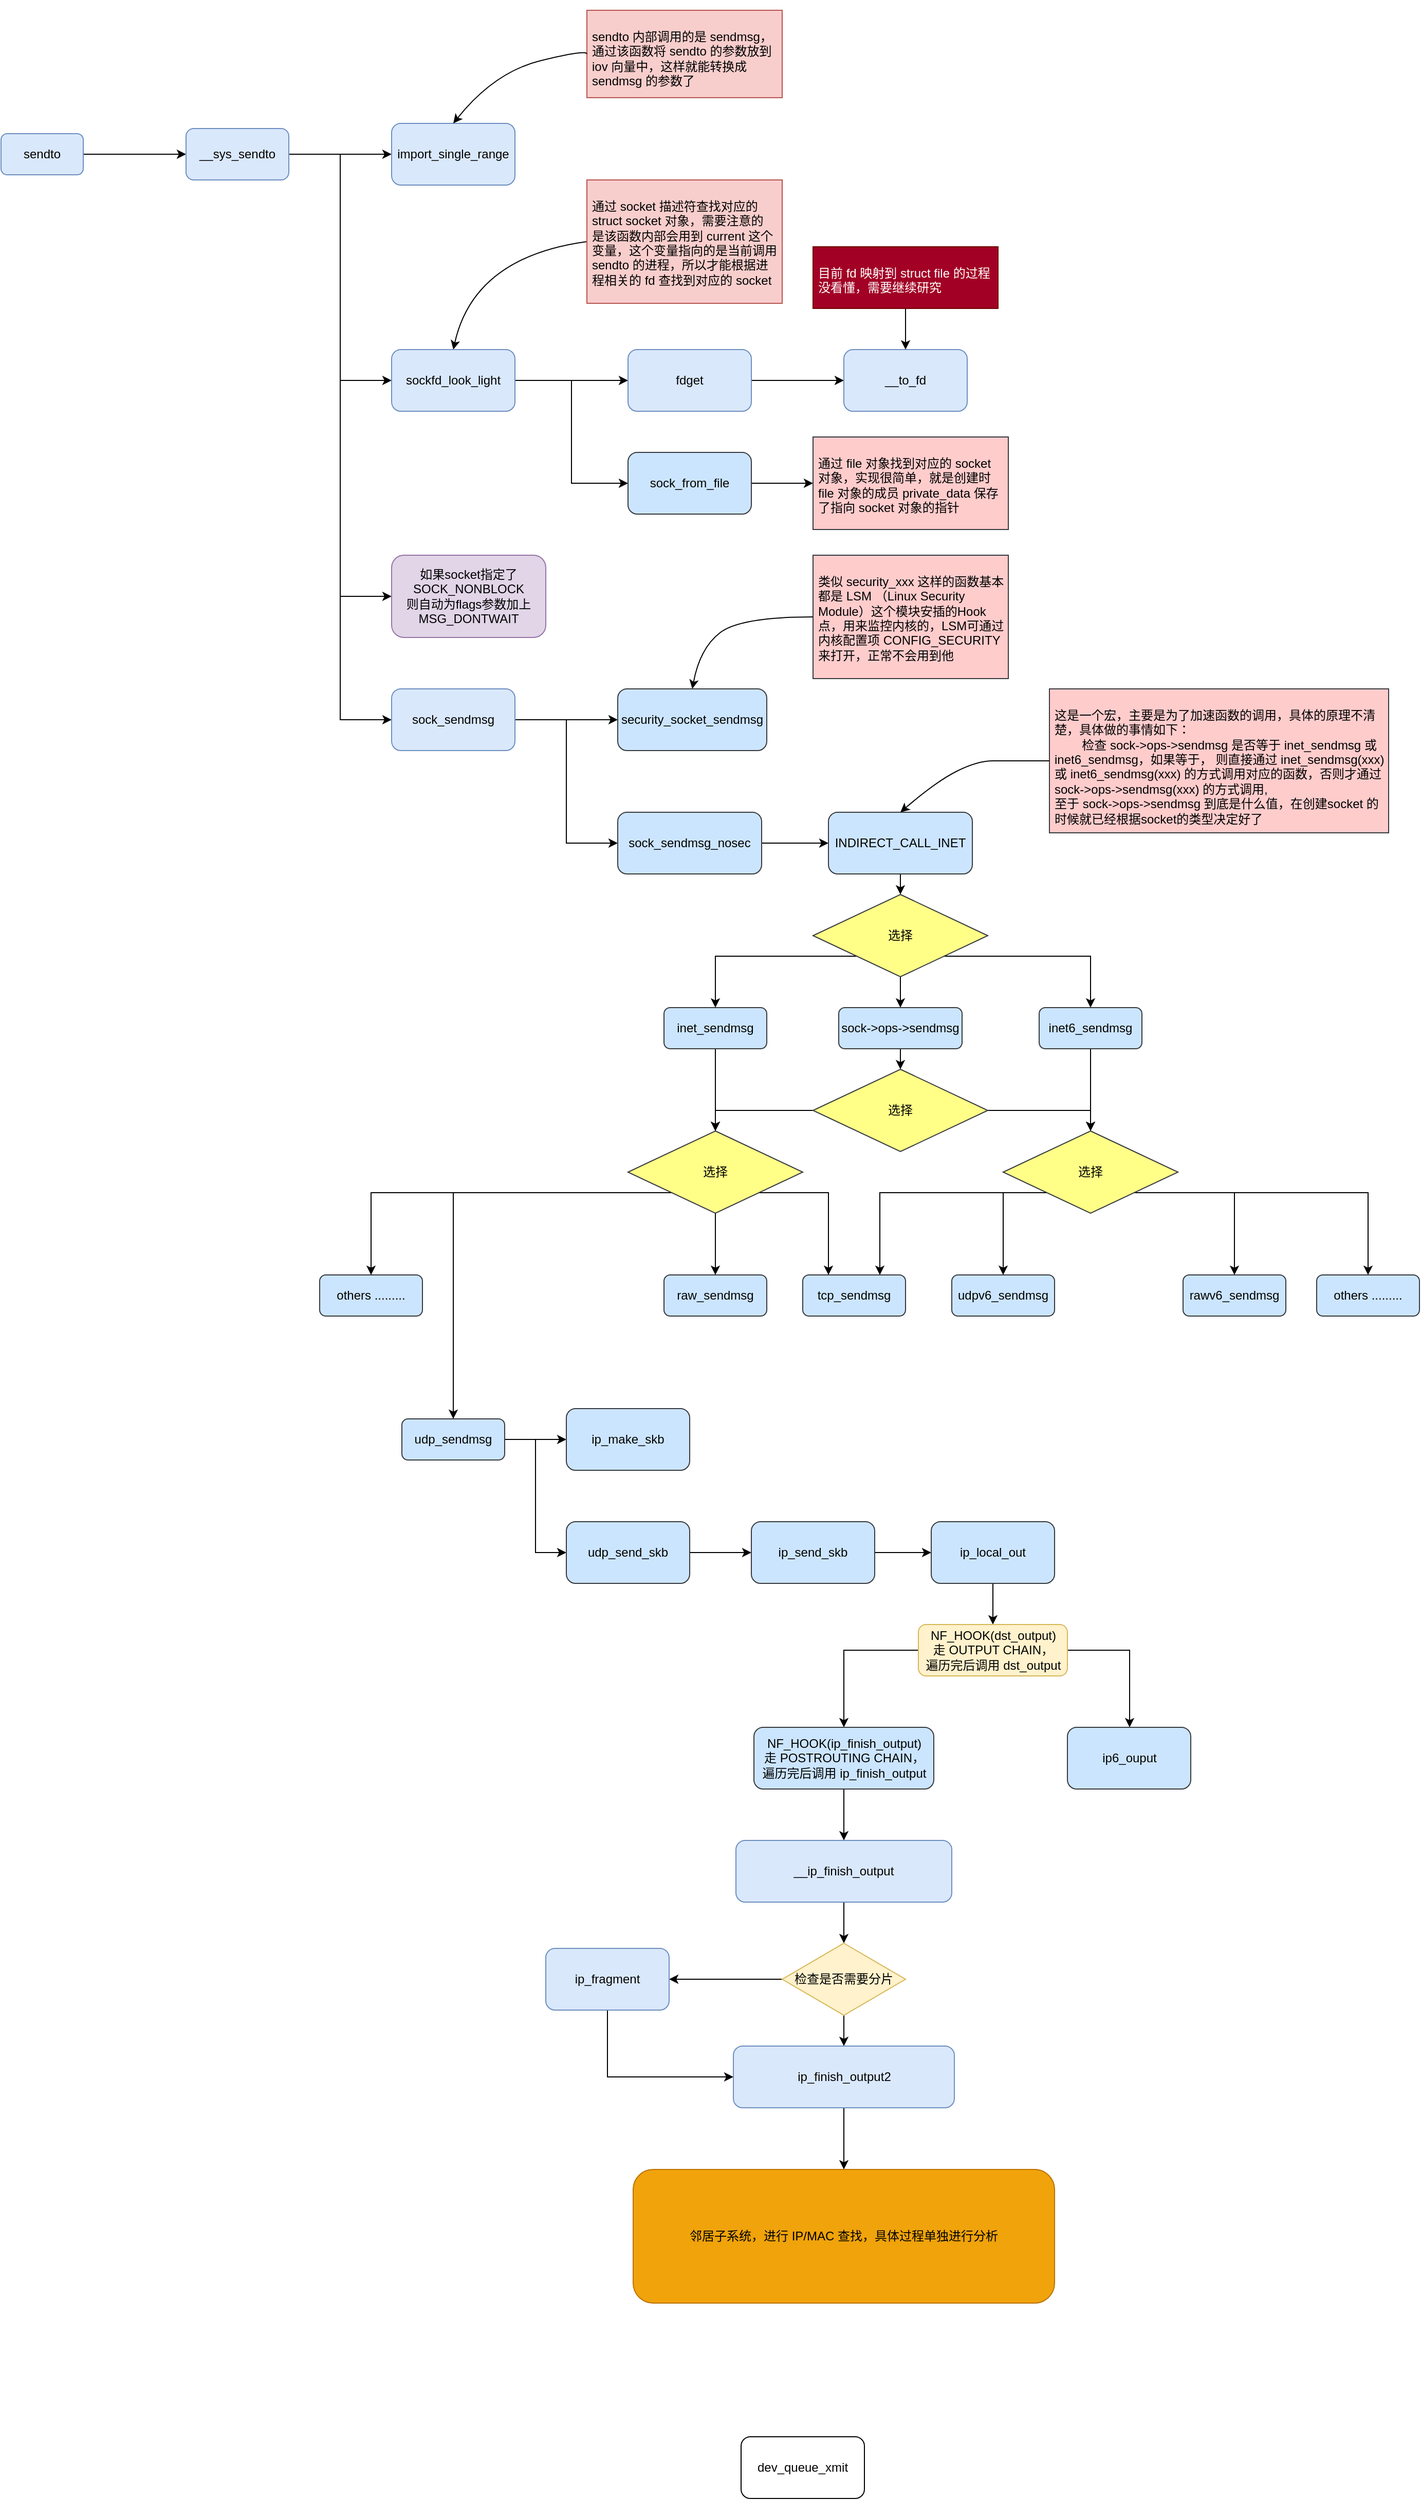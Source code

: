<mxfile version="20.2.3" type="github"><diagram name="Page-1" id="c7558073-3199-34d8-9f00-42111426c3f3"><mxGraphModel dx="2250" dy="1220" grid="1" gridSize="10" guides="1" tooltips="1" connect="1" arrows="1" fold="1" page="1" pageScale="1" pageWidth="1000000" pageHeight="1000000" background="none" math="0" shadow="0"><root><mxCell id="0"/><mxCell id="1" parent="0"/><mxCell id="OIHb-pHphOF08b00JLn6-105" style="edgeStyle=orthogonalEdgeStyle;rounded=0;orthogonalLoop=1;jettySize=auto;html=1;exitX=1;exitY=0.5;exitDx=0;exitDy=0;" edge="1" parent="1" source="OIHb-pHphOF08b00JLn6-96" target="OIHb-pHphOF08b00JLn6-97"><mxGeometry relative="1" as="geometry"/></mxCell><mxCell id="OIHb-pHphOF08b00JLn6-122" value="" style="curved=1;endArrow=classic;html=1;rounded=0;exitX=0;exitY=0.5;exitDx=0;exitDy=0;entryX=0.5;entryY=0;entryDx=0;entryDy=0;" edge="1" parent="1" source="OIHb-pHphOF08b00JLn6-117" target="OIHb-pHphOF08b00JLn6-107"><mxGeometry width="50" height="50" relative="1" as="geometry"><mxPoint x="590" y="300" as="sourcePoint"/><mxPoint x="540" y="350" as="targetPoint"/><Array as="points"><mxPoint x="500" y="280"/></Array></mxGeometry></mxCell><mxCell id="OIHb-pHphOF08b00JLn6-96" value="sendto" style="rounded=1;whiteSpace=wrap;html=1;fillColor=#dae8fc;strokeColor=#6c8ebf;" vertex="1" parent="1"><mxGeometry x="40" y="160" width="80" height="40" as="geometry"/></mxCell><mxCell id="OIHb-pHphOF08b00JLn6-109" style="edgeStyle=orthogonalEdgeStyle;rounded=0;orthogonalLoop=1;jettySize=auto;html=1;exitX=1;exitY=0.5;exitDx=0;exitDy=0;entryX=0;entryY=0.5;entryDx=0;entryDy=0;" edge="1" parent="1" source="OIHb-pHphOF08b00JLn6-97" target="OIHb-pHphOF08b00JLn6-100"><mxGeometry relative="1" as="geometry"/></mxCell><mxCell id="OIHb-pHphOF08b00JLn6-110" style="edgeStyle=orthogonalEdgeStyle;rounded=0;orthogonalLoop=1;jettySize=auto;html=1;exitX=1;exitY=0.5;exitDx=0;exitDy=0;entryX=0;entryY=0.5;entryDx=0;entryDy=0;" edge="1" parent="1" source="OIHb-pHphOF08b00JLn6-97" target="OIHb-pHphOF08b00JLn6-106"><mxGeometry relative="1" as="geometry"/></mxCell><mxCell id="OIHb-pHphOF08b00JLn6-111" style="edgeStyle=orthogonalEdgeStyle;rounded=0;orthogonalLoop=1;jettySize=auto;html=1;exitX=1;exitY=0.5;exitDx=0;exitDy=0;entryX=0;entryY=0.5;entryDx=0;entryDy=0;" edge="1" parent="1" source="OIHb-pHphOF08b00JLn6-97" target="OIHb-pHphOF08b00JLn6-107"><mxGeometry relative="1" as="geometry"/></mxCell><mxCell id="OIHb-pHphOF08b00JLn6-113" style="edgeStyle=orthogonalEdgeStyle;rounded=0;orthogonalLoop=1;jettySize=auto;html=1;exitX=1;exitY=0.5;exitDx=0;exitDy=0;entryX=0;entryY=0.5;entryDx=0;entryDy=0;" edge="1" parent="1" source="OIHb-pHphOF08b00JLn6-97" target="OIHb-pHphOF08b00JLn6-112"><mxGeometry relative="1" as="geometry"/></mxCell><mxCell id="OIHb-pHphOF08b00JLn6-97" value="__sys_sendto" style="rounded=1;whiteSpace=wrap;html=1;fillColor=#dae8fc;strokeColor=#6c8ebf;" vertex="1" parent="1"><mxGeometry x="220" y="155" width="100" height="50" as="geometry"/></mxCell><mxCell id="OIHb-pHphOF08b00JLn6-145" style="edgeStyle=orthogonalEdgeStyle;rounded=0;orthogonalLoop=1;jettySize=auto;html=1;exitX=1;exitY=0.5;exitDx=0;exitDy=0;entryX=0;entryY=0.5;entryDx=0;entryDy=0;" edge="1" parent="1" source="OIHb-pHphOF08b00JLn6-100" target="OIHb-pHphOF08b00JLn6-144"><mxGeometry relative="1" as="geometry"/></mxCell><mxCell id="OIHb-pHphOF08b00JLn6-147" style="edgeStyle=orthogonalEdgeStyle;rounded=0;orthogonalLoop=1;jettySize=auto;html=1;exitX=1;exitY=0.5;exitDx=0;exitDy=0;entryX=0;entryY=0.5;entryDx=0;entryDy=0;" edge="1" parent="1" source="OIHb-pHphOF08b00JLn6-100" target="OIHb-pHphOF08b00JLn6-146"><mxGeometry relative="1" as="geometry"/></mxCell><mxCell id="OIHb-pHphOF08b00JLn6-100" value="sock_sendmsg" style="rounded=1;whiteSpace=wrap;html=1;fillColor=#dae8fc;strokeColor=#6c8ebf;" vertex="1" parent="1"><mxGeometry x="420" y="700" width="120" height="60" as="geometry"/></mxCell><mxCell id="OIHb-pHphOF08b00JLn6-106" value="import_single_range" style="rounded=1;whiteSpace=wrap;html=1;fillColor=#dae8fc;strokeColor=#6c8ebf;" vertex="1" parent="1"><mxGeometry x="420" y="150" width="120" height="60" as="geometry"/></mxCell><mxCell id="OIHb-pHphOF08b00JLn6-130" style="edgeStyle=orthogonalEdgeStyle;rounded=0;orthogonalLoop=1;jettySize=auto;html=1;exitX=1;exitY=0.5;exitDx=0;exitDy=0;entryX=0;entryY=0.5;entryDx=0;entryDy=0;" edge="1" parent="1" source="OIHb-pHphOF08b00JLn6-107" target="OIHb-pHphOF08b00JLn6-127"><mxGeometry relative="1" as="geometry"/></mxCell><mxCell id="OIHb-pHphOF08b00JLn6-131" style="edgeStyle=orthogonalEdgeStyle;rounded=0;orthogonalLoop=1;jettySize=auto;html=1;exitX=1;exitY=0.5;exitDx=0;exitDy=0;entryX=0;entryY=0.5;entryDx=0;entryDy=0;" edge="1" parent="1" source="OIHb-pHphOF08b00JLn6-107" target="OIHb-pHphOF08b00JLn6-128"><mxGeometry relative="1" as="geometry"/></mxCell><mxCell id="OIHb-pHphOF08b00JLn6-107" value="sockfd_look_light" style="rounded=1;whiteSpace=wrap;html=1;fillColor=#dae8fc;strokeColor=#6c8ebf;" vertex="1" parent="1"><mxGeometry x="420" y="370" width="120" height="60" as="geometry"/></mxCell><mxCell id="OIHb-pHphOF08b00JLn6-112" value="&lt;div&gt;如果socket指定了 SOCK_NONBLOCK &lt;br&gt;&lt;/div&gt;&lt;div&gt;则自动为flags参数加上 MSG_DONTWAIT&lt;/div&gt;" style="rounded=1;whiteSpace=wrap;html=1;fillColor=#e1d5e7;strokeColor=#9673a6;" vertex="1" parent="1"><mxGeometry x="420" y="570" width="150" height="80" as="geometry"/></mxCell><mxCell id="OIHb-pHphOF08b00JLn6-117" value="&lt;div&gt;&lt;br&gt;&lt;/div&gt;&lt;div&gt;&lt;br&gt;&lt;/div&gt;&lt;div&gt;通过 socket 描述符查找对应的 struct socket 对象，需要注意的&lt;/div&gt;&lt;div&gt;是该函数内部会用到 current 这个&lt;/div&gt;&lt;div&gt;变量，这个变量指向的是当前调用&lt;/div&gt;&lt;div&gt;sendto 的进程，所以才能根据进程相关的 fd 查找到对应的 socket&lt;br&gt;&lt;/div&gt;" style="text;html=1;strokeColor=#b85450;fillColor=#f8cecc;spacing=5;spacingTop=-20;whiteSpace=wrap;overflow=hidden;rounded=0;" vertex="1" parent="1"><mxGeometry x="610" y="205" width="190" height="120" as="geometry"/></mxCell><mxCell id="OIHb-pHphOF08b00JLn6-125" value="&lt;div&gt;&lt;br&gt;&lt;/div&gt;&lt;div&gt;&lt;br&gt;&lt;/div&gt;&lt;div&gt;&lt;div&gt;sendto 内部调用的是 sendmsg，&lt;/div&gt;&lt;div&gt;通过该函数将 sendto 的参数放到&lt;/div&gt;&lt;div&gt;iov 向量中，这样就能转换成 sendmsg 的参数了&lt;/div&gt;&lt;/div&gt;" style="text;html=1;strokeColor=#b85450;fillColor=#f8cecc;spacing=5;spacingTop=-20;whiteSpace=wrap;overflow=hidden;rounded=0;" vertex="1" parent="1"><mxGeometry x="610" y="40" width="190" height="85" as="geometry"/></mxCell><mxCell id="OIHb-pHphOF08b00JLn6-126" value="" style="curved=1;endArrow=classic;html=1;rounded=0;entryX=0.5;entryY=0;entryDx=0;entryDy=0;exitX=0;exitY=0.5;exitDx=0;exitDy=0;" edge="1" parent="1" source="OIHb-pHphOF08b00JLn6-125" target="OIHb-pHphOF08b00JLn6-106"><mxGeometry width="50" height="50" relative="1" as="geometry"><mxPoint x="610" y="80" as="sourcePoint"/><mxPoint x="560" y="130" as="targetPoint"/><Array as="points"><mxPoint x="610" y="78"/><mxPoint x="520" y="100"/></Array></mxGeometry></mxCell><mxCell id="OIHb-pHphOF08b00JLn6-134" style="edgeStyle=orthogonalEdgeStyle;rounded=0;orthogonalLoop=1;jettySize=auto;html=1;exitX=1;exitY=0.5;exitDx=0;exitDy=0;entryX=0;entryY=0.5;entryDx=0;entryDy=0;" edge="1" parent="1" source="OIHb-pHphOF08b00JLn6-127" target="OIHb-pHphOF08b00JLn6-129"><mxGeometry relative="1" as="geometry"/></mxCell><mxCell id="OIHb-pHphOF08b00JLn6-127" value="fdget" style="rounded=1;whiteSpace=wrap;html=1;fillColor=#dae8fc;strokeColor=#6c8ebf;" vertex="1" parent="1"><mxGeometry x="650" y="370" width="120" height="60" as="geometry"/></mxCell><mxCell id="OIHb-pHphOF08b00JLn6-142" style="edgeStyle=orthogonalEdgeStyle;rounded=0;orthogonalLoop=1;jettySize=auto;html=1;exitX=1;exitY=0.5;exitDx=0;exitDy=0;" edge="1" parent="1" source="OIHb-pHphOF08b00JLn6-128" target="OIHb-pHphOF08b00JLn6-141"><mxGeometry relative="1" as="geometry"/></mxCell><mxCell id="OIHb-pHphOF08b00JLn6-128" value="sock_from_file" style="rounded=1;whiteSpace=wrap;html=1;fillColor=#cce5ff;strokeColor=#36393d;" vertex="1" parent="1"><mxGeometry x="650" y="470" width="120" height="60" as="geometry"/></mxCell><mxCell id="OIHb-pHphOF08b00JLn6-129" value="__to_fd" style="rounded=1;whiteSpace=wrap;html=1;fillColor=#dae8fc;strokeColor=#6c8ebf;" vertex="1" parent="1"><mxGeometry x="860" y="370" width="120" height="60" as="geometry"/></mxCell><mxCell id="OIHb-pHphOF08b00JLn6-138" style="edgeStyle=orthogonalEdgeStyle;rounded=0;orthogonalLoop=1;jettySize=auto;html=1;exitX=0.5;exitY=1;exitDx=0;exitDy=0;entryX=0.5;entryY=0;entryDx=0;entryDy=0;" edge="1" parent="1" source="OIHb-pHphOF08b00JLn6-136" target="OIHb-pHphOF08b00JLn6-129"><mxGeometry relative="1" as="geometry"/></mxCell><mxCell id="OIHb-pHphOF08b00JLn6-136" value="&lt;div&gt;&lt;br&gt;&lt;/div&gt;&lt;div&gt;&lt;br&gt;&lt;/div&gt;&lt;div&gt;目前 fd 映射到 struct file 的过程&lt;/div&gt;&lt;div&gt;没看懂，需要继续研究&lt;br&gt;&lt;/div&gt;" style="text;html=1;strokeColor=#6F0000;fillColor=#a20025;spacing=5;spacingTop=-20;whiteSpace=wrap;overflow=hidden;rounded=0;fontColor=#ffffff;" vertex="1" parent="1"><mxGeometry x="830" y="270" width="180" height="60" as="geometry"/></mxCell><mxCell id="OIHb-pHphOF08b00JLn6-141" value="&lt;div&gt;&lt;br&gt;&lt;/div&gt;&lt;div&gt;&lt;br&gt;&lt;/div&gt;&lt;div&gt;通过 file 对象找到对应的 socket&lt;/div&gt;&lt;div&gt;对象，实现很简单，就是创建时&lt;/div&gt;&lt;div&gt;file 对象的成员 private_data 保存了指向 socket 对象的指针&lt;br&gt;&lt;/div&gt;" style="text;html=1;strokeColor=#36393d;fillColor=#ffcccc;spacing=5;spacingTop=-20;whiteSpace=wrap;overflow=hidden;rounded=0;" vertex="1" parent="1"><mxGeometry x="830" y="455" width="190" height="90" as="geometry"/></mxCell><mxCell id="OIHb-pHphOF08b00JLn6-144" value="security_socket_sendmsg" style="rounded=1;whiteSpace=wrap;html=1;fillColor=#cce5ff;strokeColor=#36393d;" vertex="1" parent="1"><mxGeometry x="640" y="700" width="145" height="60" as="geometry"/></mxCell><mxCell id="OIHb-pHphOF08b00JLn6-154" style="edgeStyle=orthogonalEdgeStyle;rounded=0;orthogonalLoop=1;jettySize=auto;html=1;exitX=1;exitY=0.5;exitDx=0;exitDy=0;" edge="1" parent="1" source="OIHb-pHphOF08b00JLn6-146" target="OIHb-pHphOF08b00JLn6-151"><mxGeometry relative="1" as="geometry"/></mxCell><mxCell id="OIHb-pHphOF08b00JLn6-146" value="sock_sendmsg_nosec" style="rounded=1;whiteSpace=wrap;html=1;fillColor=#cce5ff;strokeColor=#36393d;" vertex="1" parent="1"><mxGeometry x="640" y="820" width="140" height="60" as="geometry"/></mxCell><mxCell id="OIHb-pHphOF08b00JLn6-148" value="&lt;div&gt;&lt;br&gt;&lt;/div&gt;&lt;div&gt;&lt;br&gt;&lt;/div&gt;&lt;div&gt;类似 security_xxx 这样的函数基本&lt;/div&gt;&lt;div&gt;都是 LSM （Linux Security Module）这个模块安插的Hook点，用来监控内核的，LSM可通过内核配置项 CONFIG_SECURITY 来打开，正常不会用到他&lt;br&gt;&lt;/div&gt;" style="text;html=1;strokeColor=#36393d;fillColor=#ffcccc;spacing=5;spacingTop=-20;whiteSpace=wrap;overflow=hidden;rounded=0;" vertex="1" parent="1"><mxGeometry x="830" y="570" width="190" height="120" as="geometry"/></mxCell><mxCell id="OIHb-pHphOF08b00JLn6-149" value="" style="curved=1;endArrow=classic;html=1;rounded=0;exitX=0;exitY=0.5;exitDx=0;exitDy=0;entryX=0.5;entryY=0;entryDx=0;entryDy=0;" edge="1" parent="1" source="OIHb-pHphOF08b00JLn6-148" target="OIHb-pHphOF08b00JLn6-144"><mxGeometry width="50" height="50" relative="1" as="geometry"><mxPoint x="800" y="620" as="sourcePoint"/><mxPoint x="750" y="670" as="targetPoint"/><Array as="points"><mxPoint x="760" y="630"/><mxPoint x="720" y="660"/></Array></mxGeometry></mxCell><mxCell id="OIHb-pHphOF08b00JLn6-162" style="edgeStyle=orthogonalEdgeStyle;rounded=0;orthogonalLoop=1;jettySize=auto;html=1;exitX=0.5;exitY=1;exitDx=0;exitDy=0;entryX=0.5;entryY=0;entryDx=0;entryDy=0;" edge="1" parent="1" source="OIHb-pHphOF08b00JLn6-151" target="OIHb-pHphOF08b00JLn6-156"><mxGeometry relative="1" as="geometry"/></mxCell><mxCell id="OIHb-pHphOF08b00JLn6-151" value="INDIRECT_CALL_INET" style="rounded=1;whiteSpace=wrap;html=1;fillColor=#cce5ff;strokeColor=#36393d;" vertex="1" parent="1"><mxGeometry x="845" y="820" width="140" height="60" as="geometry"/></mxCell><mxCell id="OIHb-pHphOF08b00JLn6-152" value="&lt;div&gt;&lt;br&gt;&lt;/div&gt;&lt;div&gt;&lt;br&gt;&lt;/div&gt;&lt;div&gt;这是一个宏，主要是为了加速函数的调用，具体的原理不清楚，具体做的事情如下：&lt;/div&gt;&lt;div&gt;&lt;span style=&quot;white-space: pre;&quot;&gt;&#9;&lt;/span&gt;检查 sock-&amp;gt;ops-&amp;gt;sendmsg 是否等于 inet_sendmsg 或 inet6_sendmsg，如果等于， 则直接通过 inet_sendmsg(xxx) 或 inet6_sendmsg(xxx) 的方式调用对应的函数，否则才通过 sock-&amp;gt;ops-&amp;gt;sendmsg(xxx) 的方式调用,&lt;/div&gt;&lt;div&gt;至于 sock-&amp;gt;ops-&amp;gt;sendmsg 到底是什么值，在创建socket 的时候就已经根据socket的类型决定好了&lt;/div&gt;" style="text;html=1;strokeColor=#36393d;fillColor=#ffcccc;spacing=5;spacingTop=-20;whiteSpace=wrap;overflow=hidden;rounded=0;" vertex="1" parent="1"><mxGeometry x="1060" y="700" width="330" height="140" as="geometry"/></mxCell><mxCell id="OIHb-pHphOF08b00JLn6-153" value="" style="curved=1;endArrow=classic;html=1;rounded=0;entryX=0.5;entryY=0;entryDx=0;entryDy=0;exitX=0;exitY=0.5;exitDx=0;exitDy=0;" edge="1" parent="1" source="OIHb-pHphOF08b00JLn6-152" target="OIHb-pHphOF08b00JLn6-151"><mxGeometry width="50" height="50" relative="1" as="geometry"><mxPoint x="1000" y="750" as="sourcePoint"/><mxPoint x="950" y="800" as="targetPoint"/><Array as="points"><mxPoint x="1020" y="770"/><mxPoint x="990" y="770"/><mxPoint x="950" y="790"/></Array></mxGeometry></mxCell><mxCell id="OIHb-pHphOF08b00JLn6-191" style="edgeStyle=orthogonalEdgeStyle;rounded=0;orthogonalLoop=1;jettySize=auto;html=1;exitX=0.5;exitY=1;exitDx=0;exitDy=0;" edge="1" parent="1" source="OIHb-pHphOF08b00JLn6-155"><mxGeometry relative="1" as="geometry"><mxPoint x="735" y="1130" as="targetPoint"/></mxGeometry></mxCell><mxCell id="OIHb-pHphOF08b00JLn6-155" value="inet_sendmsg" style="rounded=1;whiteSpace=wrap;html=1;fillColor=#cce5ff;strokeColor=#36393d;" vertex="1" parent="1"><mxGeometry x="685" y="1010" width="100" height="40" as="geometry"/></mxCell><mxCell id="OIHb-pHphOF08b00JLn6-159" style="edgeStyle=orthogonalEdgeStyle;rounded=0;orthogonalLoop=1;jettySize=auto;html=1;exitX=0;exitY=1;exitDx=0;exitDy=0;entryX=0.5;entryY=0;entryDx=0;entryDy=0;" edge="1" parent="1" source="OIHb-pHphOF08b00JLn6-156" target="OIHb-pHphOF08b00JLn6-155"><mxGeometry relative="1" as="geometry"/></mxCell><mxCell id="OIHb-pHphOF08b00JLn6-185" style="edgeStyle=orthogonalEdgeStyle;rounded=0;orthogonalLoop=1;jettySize=auto;html=1;exitX=0.5;exitY=1;exitDx=0;exitDy=0;entryX=0.5;entryY=0;entryDx=0;entryDy=0;" edge="1" parent="1" source="OIHb-pHphOF08b00JLn6-156" target="OIHb-pHphOF08b00JLn6-158"><mxGeometry relative="1" as="geometry"/></mxCell><mxCell id="OIHb-pHphOF08b00JLn6-187" style="edgeStyle=orthogonalEdgeStyle;rounded=0;orthogonalLoop=1;jettySize=auto;html=1;exitX=1;exitY=1;exitDx=0;exitDy=0;entryX=0.5;entryY=0;entryDx=0;entryDy=0;" edge="1" parent="1" source="OIHb-pHphOF08b00JLn6-156" target="OIHb-pHphOF08b00JLn6-157"><mxGeometry relative="1" as="geometry"/></mxCell><mxCell id="OIHb-pHphOF08b00JLn6-156" value="选择" style="rhombus;whiteSpace=wrap;html=1;fillColor=#ffff88;strokeColor=#36393d;" vertex="1" parent="1"><mxGeometry x="830" y="900" width="170" height="80" as="geometry"/></mxCell><mxCell id="OIHb-pHphOF08b00JLn6-192" style="edgeStyle=orthogonalEdgeStyle;rounded=0;orthogonalLoop=1;jettySize=auto;html=1;exitX=0.5;exitY=1;exitDx=0;exitDy=0;entryX=0.5;entryY=0;entryDx=0;entryDy=0;" edge="1" parent="1" source="OIHb-pHphOF08b00JLn6-157" target="OIHb-pHphOF08b00JLn6-190"><mxGeometry relative="1" as="geometry"/></mxCell><mxCell id="OIHb-pHphOF08b00JLn6-157" value="inet6_sendmsg" style="rounded=1;whiteSpace=wrap;html=1;fillColor=#cce5ff;strokeColor=#36393d;" vertex="1" parent="1"><mxGeometry x="1050" y="1010" width="100" height="40" as="geometry"/></mxCell><mxCell id="OIHb-pHphOF08b00JLn6-188" style="edgeStyle=orthogonalEdgeStyle;rounded=0;orthogonalLoop=1;jettySize=auto;html=1;exitX=0.5;exitY=1;exitDx=0;exitDy=0;entryX=0.5;entryY=0;entryDx=0;entryDy=0;" edge="1" parent="1" source="OIHb-pHphOF08b00JLn6-158" target="OIHb-pHphOF08b00JLn6-184"><mxGeometry relative="1" as="geometry"/></mxCell><mxCell id="OIHb-pHphOF08b00JLn6-158" value="sock-&amp;gt;ops-&amp;gt;sendmsg" style="rounded=1;whiteSpace=wrap;html=1;fillColor=#cce5ff;strokeColor=#36393d;" vertex="1" parent="1"><mxGeometry x="855" y="1010" width="120" height="40" as="geometry"/></mxCell><mxCell id="OIHb-pHphOF08b00JLn6-201" style="edgeStyle=elbowEdgeStyle;rounded=0;orthogonalLoop=1;jettySize=auto;html=1;exitX=1;exitY=0.5;exitDx=0;exitDy=0;" edge="1" parent="1" source="OIHb-pHphOF08b00JLn6-164" target="OIHb-pHphOF08b00JLn6-198"><mxGeometry relative="1" as="geometry"/></mxCell><mxCell id="OIHb-pHphOF08b00JLn6-202" style="edgeStyle=elbowEdgeStyle;rounded=0;orthogonalLoop=1;jettySize=auto;html=1;exitX=1;exitY=0.5;exitDx=0;exitDy=0;entryX=0;entryY=0.5;entryDx=0;entryDy=0;" edge="1" parent="1" source="OIHb-pHphOF08b00JLn6-164" target="OIHb-pHphOF08b00JLn6-199"><mxGeometry relative="1" as="geometry"/></mxCell><mxCell id="OIHb-pHphOF08b00JLn6-164" value="udp_sendmsg" style="rounded=1;whiteSpace=wrap;html=1;fillColor=#cce5ff;strokeColor=#36393d;" vertex="1" parent="1"><mxGeometry x="430" y="1410" width="100" height="40" as="geometry"/></mxCell><mxCell id="OIHb-pHphOF08b00JLn6-165" value="udpv6_sendmsg" style="rounded=1;whiteSpace=wrap;html=1;fillColor=#cce5ff;strokeColor=#36393d;" vertex="1" parent="1"><mxGeometry x="965" y="1270" width="100" height="40" as="geometry"/></mxCell><mxCell id="OIHb-pHphOF08b00JLn6-166" value="tcp_sendmsg" style="rounded=1;whiteSpace=wrap;html=1;fillColor=#cce5ff;strokeColor=#36393d;" vertex="1" parent="1"><mxGeometry x="820" y="1270" width="100" height="40" as="geometry"/></mxCell><mxCell id="OIHb-pHphOF08b00JLn6-170" value="raw_sendmsg" style="rounded=1;whiteSpace=wrap;html=1;fillColor=#cce5ff;strokeColor=#36393d;" vertex="1" parent="1"><mxGeometry x="685" y="1270" width="100" height="40" as="geometry"/></mxCell><mxCell id="OIHb-pHphOF08b00JLn6-171" value="rawv6_sendmsg" style="rounded=1;whiteSpace=wrap;html=1;fillColor=#cce5ff;strokeColor=#36393d;" vertex="1" parent="1"><mxGeometry x="1190" y="1270" width="100" height="40" as="geometry"/></mxCell><mxCell id="OIHb-pHphOF08b00JLn6-172" value="others ........." style="rounded=1;whiteSpace=wrap;html=1;fillColor=#cce5ff;strokeColor=#36393d;" vertex="1" parent="1"><mxGeometry x="350" y="1270" width="100" height="40" as="geometry"/></mxCell><mxCell id="OIHb-pHphOF08b00JLn6-179" style="edgeStyle=orthogonalEdgeStyle;rounded=0;orthogonalLoop=1;jettySize=auto;html=1;exitX=0;exitY=1;exitDx=0;exitDy=0;entryX=0.5;entryY=0;entryDx=0;entryDy=0;" edge="1" parent="1" source="OIHb-pHphOF08b00JLn6-174" target="OIHb-pHphOF08b00JLn6-164"><mxGeometry relative="1" as="geometry"/></mxCell><mxCell id="OIHb-pHphOF08b00JLn6-180" style="edgeStyle=orthogonalEdgeStyle;rounded=0;orthogonalLoop=1;jettySize=auto;html=1;exitX=0.5;exitY=1;exitDx=0;exitDy=0;entryX=0.5;entryY=0;entryDx=0;entryDy=0;" edge="1" parent="1" source="OIHb-pHphOF08b00JLn6-174" target="OIHb-pHphOF08b00JLn6-170"><mxGeometry relative="1" as="geometry"/></mxCell><mxCell id="OIHb-pHphOF08b00JLn6-181" style="edgeStyle=orthogonalEdgeStyle;rounded=0;orthogonalLoop=1;jettySize=auto;html=1;exitX=1;exitY=1;exitDx=0;exitDy=0;entryX=0.25;entryY=0;entryDx=0;entryDy=0;" edge="1" parent="1" source="OIHb-pHphOF08b00JLn6-174" target="OIHb-pHphOF08b00JLn6-166"><mxGeometry relative="1" as="geometry"><Array as="points"><mxPoint x="845" y="1190"/></Array></mxGeometry></mxCell><mxCell id="OIHb-pHphOF08b00JLn6-183" style="edgeStyle=orthogonalEdgeStyle;rounded=0;orthogonalLoop=1;jettySize=auto;html=1;exitX=0;exitY=1;exitDx=0;exitDy=0;entryX=0.5;entryY=0;entryDx=0;entryDy=0;" edge="1" parent="1" source="OIHb-pHphOF08b00JLn6-174" target="OIHb-pHphOF08b00JLn6-172"><mxGeometry relative="1" as="geometry"/></mxCell><mxCell id="OIHb-pHphOF08b00JLn6-174" value="选择" style="rhombus;whiteSpace=wrap;html=1;fillColor=#ffff88;strokeColor=#36393d;" vertex="1" parent="1"><mxGeometry x="650" y="1130" width="170" height="80" as="geometry"/></mxCell><mxCell id="OIHb-pHphOF08b00JLn6-182" value="others ........." style="rounded=1;whiteSpace=wrap;html=1;fillColor=#cce5ff;strokeColor=#36393d;" vertex="1" parent="1"><mxGeometry x="1320" y="1270" width="100" height="40" as="geometry"/></mxCell><mxCell id="OIHb-pHphOF08b00JLn6-189" style="edgeStyle=orthogonalEdgeStyle;rounded=0;orthogonalLoop=1;jettySize=auto;html=1;exitX=0;exitY=0.5;exitDx=0;exitDy=0;entryX=0.5;entryY=0;entryDx=0;entryDy=0;" edge="1" parent="1" source="OIHb-pHphOF08b00JLn6-184" target="OIHb-pHphOF08b00JLn6-174"><mxGeometry relative="1" as="geometry"/></mxCell><mxCell id="OIHb-pHphOF08b00JLn6-193" style="edgeStyle=orthogonalEdgeStyle;rounded=0;orthogonalLoop=1;jettySize=auto;html=1;exitX=1;exitY=0.5;exitDx=0;exitDy=0;entryX=0.5;entryY=0;entryDx=0;entryDy=0;" edge="1" parent="1" source="OIHb-pHphOF08b00JLn6-184" target="OIHb-pHphOF08b00JLn6-190"><mxGeometry relative="1" as="geometry"/></mxCell><mxCell id="OIHb-pHphOF08b00JLn6-184" value="选择" style="rhombus;whiteSpace=wrap;html=1;fillColor=#ffff88;strokeColor=#36393d;" vertex="1" parent="1"><mxGeometry x="830" y="1070" width="170" height="80" as="geometry"/></mxCell><mxCell id="OIHb-pHphOF08b00JLn6-194" style="edgeStyle=orthogonalEdgeStyle;rounded=0;orthogonalLoop=1;jettySize=auto;html=1;exitX=0;exitY=1;exitDx=0;exitDy=0;entryX=0.75;entryY=0;entryDx=0;entryDy=0;" edge="1" parent="1" source="OIHb-pHphOF08b00JLn6-190" target="OIHb-pHphOF08b00JLn6-166"><mxGeometry relative="1" as="geometry"/></mxCell><mxCell id="OIHb-pHphOF08b00JLn6-195" style="edgeStyle=orthogonalEdgeStyle;rounded=0;orthogonalLoop=1;jettySize=auto;html=1;exitX=0;exitY=1;exitDx=0;exitDy=0;entryX=0.5;entryY=0;entryDx=0;entryDy=0;" edge="1" parent="1" source="OIHb-pHphOF08b00JLn6-190" target="OIHb-pHphOF08b00JLn6-165"><mxGeometry relative="1" as="geometry"><Array as="points"><mxPoint x="1015" y="1190"/></Array></mxGeometry></mxCell><mxCell id="OIHb-pHphOF08b00JLn6-196" style="edgeStyle=orthogonalEdgeStyle;rounded=0;orthogonalLoop=1;jettySize=auto;html=1;exitX=1;exitY=1;exitDx=0;exitDy=0;entryX=0.5;entryY=0;entryDx=0;entryDy=0;" edge="1" parent="1" source="OIHb-pHphOF08b00JLn6-190" target="OIHb-pHphOF08b00JLn6-171"><mxGeometry relative="1" as="geometry"/></mxCell><mxCell id="OIHb-pHphOF08b00JLn6-197" style="edgeStyle=orthogonalEdgeStyle;rounded=0;orthogonalLoop=1;jettySize=auto;html=1;exitX=1;exitY=1;exitDx=0;exitDy=0;entryX=0.5;entryY=0;entryDx=0;entryDy=0;" edge="1" parent="1" source="OIHb-pHphOF08b00JLn6-190" target="OIHb-pHphOF08b00JLn6-182"><mxGeometry relative="1" as="geometry"/></mxCell><mxCell id="OIHb-pHphOF08b00JLn6-190" value="选择" style="rhombus;whiteSpace=wrap;html=1;fillColor=#ffff88;strokeColor=#36393d;" vertex="1" parent="1"><mxGeometry x="1015" y="1130" width="170" height="80" as="geometry"/></mxCell><mxCell id="OIHb-pHphOF08b00JLn6-198" value="ip_make_skb" style="rounded=1;whiteSpace=wrap;html=1;fillColor=#cce5ff;strokeColor=#36393d;" vertex="1" parent="1"><mxGeometry x="590" y="1400" width="120" height="60" as="geometry"/></mxCell><mxCell id="OIHb-pHphOF08b00JLn6-204" style="edgeStyle=elbowEdgeStyle;rounded=0;orthogonalLoop=1;jettySize=auto;html=1;exitX=1;exitY=0.5;exitDx=0;exitDy=0;entryX=0;entryY=0.5;entryDx=0;entryDy=0;" edge="1" parent="1" source="OIHb-pHphOF08b00JLn6-199" target="OIHb-pHphOF08b00JLn6-203"><mxGeometry relative="1" as="geometry"/></mxCell><mxCell id="OIHb-pHphOF08b00JLn6-199" value="udp_send_skb" style="rounded=1;whiteSpace=wrap;html=1;fillColor=#cce5ff;strokeColor=#36393d;" vertex="1" parent="1"><mxGeometry x="590" y="1510" width="120" height="60" as="geometry"/></mxCell><mxCell id="OIHb-pHphOF08b00JLn6-208" style="edgeStyle=elbowEdgeStyle;rounded=0;orthogonalLoop=1;jettySize=auto;html=1;exitX=1;exitY=0.5;exitDx=0;exitDy=0;entryX=0;entryY=0.5;entryDx=0;entryDy=0;" edge="1" parent="1" source="OIHb-pHphOF08b00JLn6-203" target="OIHb-pHphOF08b00JLn6-206"><mxGeometry relative="1" as="geometry"/></mxCell><mxCell id="OIHb-pHphOF08b00JLn6-203" value="ip_send_skb" style="rounded=1;whiteSpace=wrap;html=1;fillColor=#cce5ff;strokeColor=#36393d;" vertex="1" parent="1"><mxGeometry x="770" y="1510" width="120" height="60" as="geometry"/></mxCell><mxCell id="OIHb-pHphOF08b00JLn6-210" style="edgeStyle=elbowEdgeStyle;rounded=0;orthogonalLoop=1;jettySize=auto;html=1;exitX=0.5;exitY=1;exitDx=0;exitDy=0;entryX=0.5;entryY=0;entryDx=0;entryDy=0;" edge="1" parent="1" source="OIHb-pHphOF08b00JLn6-206" target="OIHb-pHphOF08b00JLn6-209"><mxGeometry relative="1" as="geometry"/></mxCell><mxCell id="OIHb-pHphOF08b00JLn6-206" value="ip_local_out" style="rounded=1;whiteSpace=wrap;html=1;fillColor=#cce5ff;strokeColor=#36393d;" vertex="1" parent="1"><mxGeometry x="945" y="1510" width="120" height="60" as="geometry"/></mxCell><mxCell id="OIHb-pHphOF08b00JLn6-215" style="edgeStyle=elbowEdgeStyle;rounded=0;orthogonalLoop=1;jettySize=auto;html=1;exitX=0;exitY=0.5;exitDx=0;exitDy=0;entryX=0.5;entryY=0;entryDx=0;entryDy=0;" edge="1" parent="1" source="OIHb-pHphOF08b00JLn6-209" target="OIHb-pHphOF08b00JLn6-212"><mxGeometry relative="1" as="geometry"><Array as="points"><mxPoint x="860" y="1670"/></Array></mxGeometry></mxCell><mxCell id="OIHb-pHphOF08b00JLn6-216" style="edgeStyle=elbowEdgeStyle;rounded=0;orthogonalLoop=1;jettySize=auto;html=1;exitX=1;exitY=0.5;exitDx=0;exitDy=0;entryX=0.5;entryY=0;entryDx=0;entryDy=0;" edge="1" parent="1" source="OIHb-pHphOF08b00JLn6-209" target="OIHb-pHphOF08b00JLn6-213"><mxGeometry relative="1" as="geometry"><Array as="points"><mxPoint x="1138" y="1670"/><mxPoint x="1110" y="1680"/></Array></mxGeometry></mxCell><mxCell id="OIHb-pHphOF08b00JLn6-209" value="&lt;div&gt;NF_HOOK(dst_output) &lt;br&gt;&lt;/div&gt;&lt;div&gt;走 OUTPUT CHAIN，&lt;/div&gt;&lt;div&gt;遍历完后调用 dst_output&lt;br&gt;&lt;/div&gt;" style="rounded=1;whiteSpace=wrap;html=1;fillColor=#fff2cc;strokeColor=#d6b656;" vertex="1" parent="1"><mxGeometry x="932.5" y="1610" width="145" height="50" as="geometry"/></mxCell><mxCell id="OIHb-pHphOF08b00JLn6-227" style="edgeStyle=elbowEdgeStyle;rounded=0;orthogonalLoop=1;jettySize=auto;html=1;exitX=0.5;exitY=1;exitDx=0;exitDy=0;entryX=0.5;entryY=0;entryDx=0;entryDy=0;" edge="1" parent="1" source="OIHb-pHphOF08b00JLn6-212" target="OIHb-pHphOF08b00JLn6-217"><mxGeometry relative="1" as="geometry"/></mxCell><mxCell id="OIHb-pHphOF08b00JLn6-212" value="&lt;div&gt;NF_HOOK(ip_finish_output) &lt;br&gt;&lt;/div&gt;&lt;div&gt;走 POSTROUTING CHAIN，&lt;/div&gt;&lt;div&gt;遍历完后调用 ip_finish_output&lt;br&gt;&lt;/div&gt;" style="rounded=1;whiteSpace=wrap;html=1;fillColor=#cce5ff;strokeColor=#36393d;" vertex="1" parent="1"><mxGeometry x="772.5" y="1710" width="175" height="60" as="geometry"/></mxCell><mxCell id="OIHb-pHphOF08b00JLn6-213" value="ip6_ouput" style="rounded=1;whiteSpace=wrap;html=1;fillColor=#cce5ff;strokeColor=#36393d;" vertex="1" parent="1"><mxGeometry x="1077.5" y="1710" width="120" height="60" as="geometry"/></mxCell><mxCell id="OIHb-pHphOF08b00JLn6-222" style="edgeStyle=elbowEdgeStyle;rounded=0;orthogonalLoop=1;jettySize=auto;html=1;exitX=0.5;exitY=1;exitDx=0;exitDy=0;entryX=0.5;entryY=0;entryDx=0;entryDy=0;" edge="1" parent="1" source="OIHb-pHphOF08b00JLn6-217" target="OIHb-pHphOF08b00JLn6-218"><mxGeometry relative="1" as="geometry"/></mxCell><mxCell id="OIHb-pHphOF08b00JLn6-217" value="__ip_finish_output" style="rounded=1;whiteSpace=wrap;html=1;fillColor=#dae8fc;strokeColor=#6c8ebf;" vertex="1" parent="1"><mxGeometry x="755" y="1820" width="210" height="60" as="geometry"/></mxCell><mxCell id="OIHb-pHphOF08b00JLn6-223" style="edgeStyle=elbowEdgeStyle;rounded=0;orthogonalLoop=1;jettySize=auto;html=1;exitX=0.5;exitY=1;exitDx=0;exitDy=0;entryX=0.5;entryY=0;entryDx=0;entryDy=0;" edge="1" parent="1" source="OIHb-pHphOF08b00JLn6-218" target="OIHb-pHphOF08b00JLn6-219"><mxGeometry relative="1" as="geometry"/></mxCell><mxCell id="OIHb-pHphOF08b00JLn6-225" style="edgeStyle=elbowEdgeStyle;rounded=0;orthogonalLoop=1;jettySize=auto;html=1;exitX=0;exitY=0.5;exitDx=0;exitDy=0;entryX=1;entryY=0.5;entryDx=0;entryDy=0;" edge="1" parent="1" source="OIHb-pHphOF08b00JLn6-218" target="OIHb-pHphOF08b00JLn6-224"><mxGeometry relative="1" as="geometry"/></mxCell><mxCell id="OIHb-pHphOF08b00JLn6-218" value="检查是否需要分片" style="rhombus;whiteSpace=wrap;html=1;fillColor=#fff2cc;strokeColor=#d6b656;" vertex="1" parent="1"><mxGeometry x="800" y="1920" width="120" height="70" as="geometry"/></mxCell><mxCell id="OIHb-pHphOF08b00JLn6-234" style="edgeStyle=elbowEdgeStyle;rounded=0;orthogonalLoop=1;jettySize=auto;html=1;exitX=0.5;exitY=1;exitDx=0;exitDy=0;entryX=0.5;entryY=0;entryDx=0;entryDy=0;" edge="1" parent="1" source="OIHb-pHphOF08b00JLn6-219" target="OIHb-pHphOF08b00JLn6-233"><mxGeometry relative="1" as="geometry"/></mxCell><mxCell id="OIHb-pHphOF08b00JLn6-219" value="ip_finish_output2" style="rounded=1;whiteSpace=wrap;html=1;fillColor=#dae8fc;strokeColor=#6c8ebf;" vertex="1" parent="1"><mxGeometry x="752.5" y="2020" width="215" height="60" as="geometry"/></mxCell><mxCell id="OIHb-pHphOF08b00JLn6-226" style="edgeStyle=elbowEdgeStyle;rounded=0;orthogonalLoop=1;jettySize=auto;html=1;exitX=0.5;exitY=1;exitDx=0;exitDy=0;entryX=0;entryY=0.5;entryDx=0;entryDy=0;" edge="1" parent="1" source="OIHb-pHphOF08b00JLn6-224" target="OIHb-pHphOF08b00JLn6-219"><mxGeometry relative="1" as="geometry"><mxPoint x="630" y="2050" as="targetPoint"/><Array as="points"><mxPoint x="630" y="2010"/></Array></mxGeometry></mxCell><mxCell id="OIHb-pHphOF08b00JLn6-224" value="ip_fragment" style="rounded=1;whiteSpace=wrap;html=1;fillColor=#dae8fc;strokeColor=#6c8ebf;" vertex="1" parent="1"><mxGeometry x="570" y="1925" width="120" height="60" as="geometry"/></mxCell><mxCell id="OIHb-pHphOF08b00JLn6-233" value="邻居子系统，进行 IP/MAC 查找，具体过程单独进行分析" style="rounded=1;whiteSpace=wrap;html=1;fillColor=#f0a30a;fontColor=#000000;strokeColor=#BD7000;" vertex="1" parent="1"><mxGeometry x="655" y="2140" width="410" height="130" as="geometry"/></mxCell><mxCell id="OIHb-pHphOF08b00JLn6-235" value="dev_queue_xmit" style="rounded=1;whiteSpace=wrap;html=1;" vertex="1" parent="1"><mxGeometry x="760" y="2400" width="120" height="60" as="geometry"/></mxCell></root></mxGraphModel></diagram></mxfile>